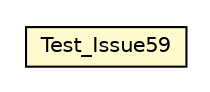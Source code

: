 #!/usr/local/bin/dot
#
# Class diagram 
# Generated by UMLGraph version R5_6-24-gf6e263 (http://www.umlgraph.org/)
#

digraph G {
	edge [fontname="Helvetica",fontsize=10,labelfontname="Helvetica",labelfontsize=10];
	node [fontname="Helvetica",fontsize=10,shape=plaintext];
	nodesep=0.25;
	ranksep=0.5;
	// com.chrisdoyle.validation.tests.Test_Issue59
	c235 [label=<<table title="com.chrisdoyle.validation.tests.Test_Issue59" border="0" cellborder="1" cellspacing="0" cellpadding="2" port="p" bgcolor="lemonChiffon" href="./Test_Issue59.html">
		<tr><td><table border="0" cellspacing="0" cellpadding="1">
<tr><td align="center" balign="center"> Test_Issue59 </td></tr>
		</table></td></tr>
		</table>>, URL="./Test_Issue59.html", fontname="Helvetica", fontcolor="black", fontsize=10.0];
}

